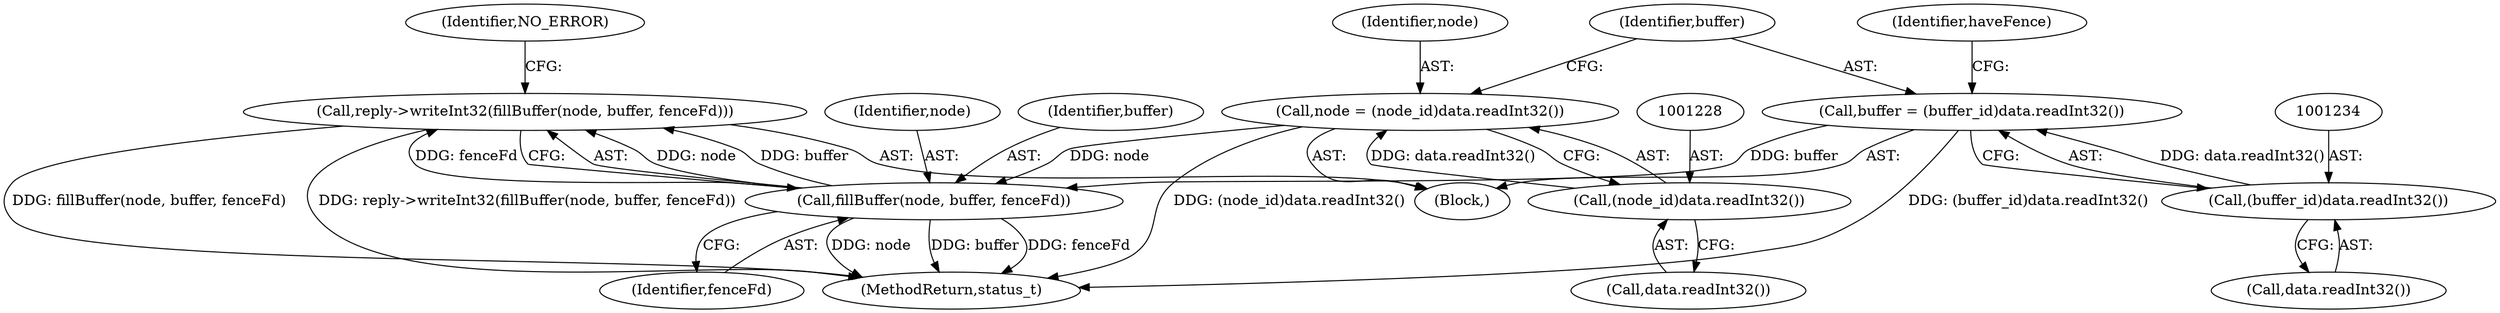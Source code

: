 digraph "0_Android_295c883fe3105b19bcd0f9e07d54c6b589fc5bff@API" {
"1001242" [label="(Call,reply->writeInt32(fillBuffer(node, buffer, fenceFd)))"];
"1001243" [label="(Call,fillBuffer(node, buffer, fenceFd))"];
"1001225" [label="(Call,node = (node_id)data.readInt32())"];
"1001227" [label="(Call,(node_id)data.readInt32())"];
"1001231" [label="(Call,buffer = (buffer_id)data.readInt32())"];
"1001233" [label="(Call,(buffer_id)data.readInt32())"];
"1001243" [label="(Call,fillBuffer(node, buffer, fenceFd))"];
"1001225" [label="(Call,node = (node_id)data.readInt32())"];
"1001226" [label="(Identifier,node)"];
"1001229" [label="(Call,data.readInt32())"];
"1001232" [label="(Identifier,buffer)"];
"1001219" [label="(Block,)"];
"1001231" [label="(Call,buffer = (buffer_id)data.readInt32())"];
"1001246" [label="(Identifier,fenceFd)"];
"1001248" [label="(Identifier,NO_ERROR)"];
"1001244" [label="(Identifier,node)"];
"1001233" [label="(Call,(buffer_id)data.readInt32())"];
"1001235" [label="(Call,data.readInt32())"];
"1001242" [label="(Call,reply->writeInt32(fillBuffer(node, buffer, fenceFd)))"];
"1001227" [label="(Call,(node_id)data.readInt32())"];
"1001245" [label="(Identifier,buffer)"];
"1001238" [label="(Identifier,haveFence)"];
"1001343" [label="(MethodReturn,status_t)"];
"1001242" -> "1001219"  [label="AST: "];
"1001242" -> "1001243"  [label="CFG: "];
"1001243" -> "1001242"  [label="AST: "];
"1001248" -> "1001242"  [label="CFG: "];
"1001242" -> "1001343"  [label="DDG: fillBuffer(node, buffer, fenceFd)"];
"1001242" -> "1001343"  [label="DDG: reply->writeInt32(fillBuffer(node, buffer, fenceFd))"];
"1001243" -> "1001242"  [label="DDG: node"];
"1001243" -> "1001242"  [label="DDG: buffer"];
"1001243" -> "1001242"  [label="DDG: fenceFd"];
"1001243" -> "1001246"  [label="CFG: "];
"1001244" -> "1001243"  [label="AST: "];
"1001245" -> "1001243"  [label="AST: "];
"1001246" -> "1001243"  [label="AST: "];
"1001243" -> "1001343"  [label="DDG: fenceFd"];
"1001243" -> "1001343"  [label="DDG: node"];
"1001243" -> "1001343"  [label="DDG: buffer"];
"1001225" -> "1001243"  [label="DDG: node"];
"1001231" -> "1001243"  [label="DDG: buffer"];
"1001225" -> "1001219"  [label="AST: "];
"1001225" -> "1001227"  [label="CFG: "];
"1001226" -> "1001225"  [label="AST: "];
"1001227" -> "1001225"  [label="AST: "];
"1001232" -> "1001225"  [label="CFG: "];
"1001225" -> "1001343"  [label="DDG: (node_id)data.readInt32()"];
"1001227" -> "1001225"  [label="DDG: data.readInt32()"];
"1001227" -> "1001229"  [label="CFG: "];
"1001228" -> "1001227"  [label="AST: "];
"1001229" -> "1001227"  [label="AST: "];
"1001231" -> "1001219"  [label="AST: "];
"1001231" -> "1001233"  [label="CFG: "];
"1001232" -> "1001231"  [label="AST: "];
"1001233" -> "1001231"  [label="AST: "];
"1001238" -> "1001231"  [label="CFG: "];
"1001231" -> "1001343"  [label="DDG: (buffer_id)data.readInt32()"];
"1001233" -> "1001231"  [label="DDG: data.readInt32()"];
"1001233" -> "1001235"  [label="CFG: "];
"1001234" -> "1001233"  [label="AST: "];
"1001235" -> "1001233"  [label="AST: "];
}

